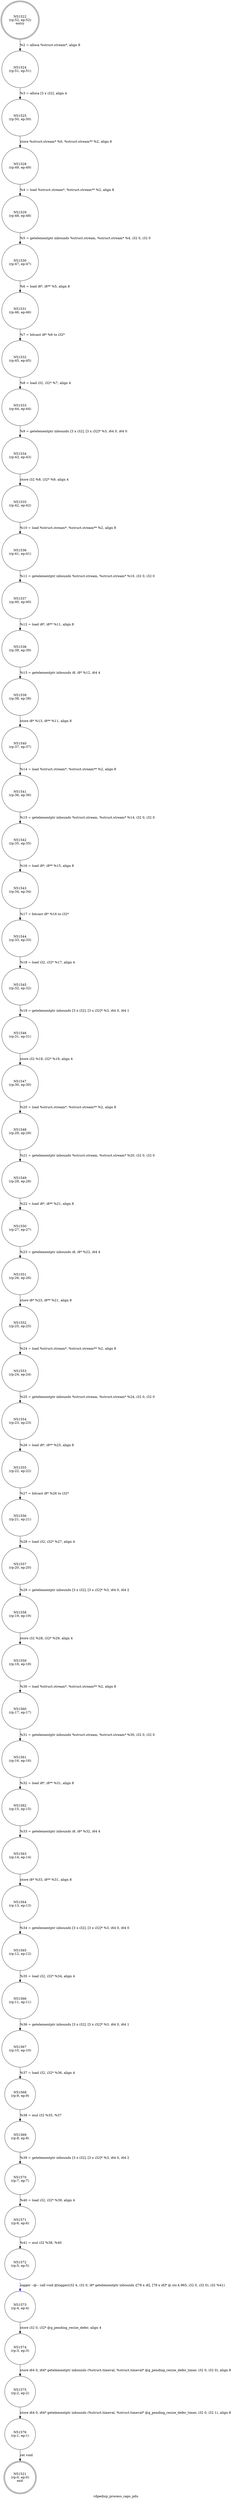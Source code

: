 digraph rdpedisp_process_caps_pdu {
label="rdpedisp_process_caps_pdu"
51521 [label="N51521\n(rp:0, ep:0)\nexit", shape="doublecircle"]
51522 [label="N51522\n(rp:52, ep:52)\nentry", shape="doublecircle"]
51522 -> 51524 [label="%2 = alloca %struct.stream*, align 8"]
51524 [label="N51524\n(rp:51, ep:51)", shape="circle"]
51524 -> 51525 [label="%3 = alloca [3 x i32], align 4"]
51525 [label="N51525\n(rp:50, ep:50)", shape="circle"]
51525 -> 51528 [label="store %struct.stream* %0, %struct.stream** %2, align 8"]
51528 [label="N51528\n(rp:49, ep:49)", shape="circle"]
51528 -> 51529 [label="%4 = load %struct.stream*, %struct.stream** %2, align 8"]
51529 [label="N51529\n(rp:48, ep:48)", shape="circle"]
51529 -> 51530 [label="%5 = getelementptr inbounds %struct.stream, %struct.stream* %4, i32 0, i32 0"]
51530 [label="N51530\n(rp:47, ep:47)", shape="circle"]
51530 -> 51531 [label="%6 = load i8*, i8** %5, align 8"]
51531 [label="N51531\n(rp:46, ep:46)", shape="circle"]
51531 -> 51532 [label="%7 = bitcast i8* %6 to i32*"]
51532 [label="N51532\n(rp:45, ep:45)", shape="circle"]
51532 -> 51533 [label="%8 = load i32, i32* %7, align 4"]
51533 [label="N51533\n(rp:44, ep:44)", shape="circle"]
51533 -> 51534 [label="%9 = getelementptr inbounds [3 x i32], [3 x i32]* %3, i64 0, i64 0"]
51534 [label="N51534\n(rp:43, ep:43)", shape="circle"]
51534 -> 51535 [label="store i32 %8, i32* %9, align 4"]
51535 [label="N51535\n(rp:42, ep:42)", shape="circle"]
51535 -> 51536 [label="%10 = load %struct.stream*, %struct.stream** %2, align 8"]
51536 [label="N51536\n(rp:41, ep:41)", shape="circle"]
51536 -> 51537 [label="%11 = getelementptr inbounds %struct.stream, %struct.stream* %10, i32 0, i32 0"]
51537 [label="N51537\n(rp:40, ep:40)", shape="circle"]
51537 -> 51538 [label="%12 = load i8*, i8** %11, align 8"]
51538 [label="N51538\n(rp:39, ep:39)", shape="circle"]
51538 -> 51539 [label="%13 = getelementptr inbounds i8, i8* %12, i64 4"]
51539 [label="N51539\n(rp:38, ep:38)", shape="circle"]
51539 -> 51540 [label="store i8* %13, i8** %11, align 8"]
51540 [label="N51540\n(rp:37, ep:37)", shape="circle"]
51540 -> 51541 [label="%14 = load %struct.stream*, %struct.stream** %2, align 8"]
51541 [label="N51541\n(rp:36, ep:36)", shape="circle"]
51541 -> 51542 [label="%15 = getelementptr inbounds %struct.stream, %struct.stream* %14, i32 0, i32 0"]
51542 [label="N51542\n(rp:35, ep:35)", shape="circle"]
51542 -> 51543 [label="%16 = load i8*, i8** %15, align 8"]
51543 [label="N51543\n(rp:34, ep:34)", shape="circle"]
51543 -> 51544 [label="%17 = bitcast i8* %16 to i32*"]
51544 [label="N51544\n(rp:33, ep:33)", shape="circle"]
51544 -> 51545 [label="%18 = load i32, i32* %17, align 4"]
51545 [label="N51545\n(rp:32, ep:32)", shape="circle"]
51545 -> 51546 [label="%19 = getelementptr inbounds [3 x i32], [3 x i32]* %3, i64 0, i64 1"]
51546 [label="N51546\n(rp:31, ep:31)", shape="circle"]
51546 -> 51547 [label="store i32 %18, i32* %19, align 4"]
51547 [label="N51547\n(rp:30, ep:30)", shape="circle"]
51547 -> 51548 [label="%20 = load %struct.stream*, %struct.stream** %2, align 8"]
51548 [label="N51548\n(rp:29, ep:29)", shape="circle"]
51548 -> 51549 [label="%21 = getelementptr inbounds %struct.stream, %struct.stream* %20, i32 0, i32 0"]
51549 [label="N51549\n(rp:28, ep:28)", shape="circle"]
51549 -> 51550 [label="%22 = load i8*, i8** %21, align 8"]
51550 [label="N51550\n(rp:27, ep:27)", shape="circle"]
51550 -> 51551 [label="%23 = getelementptr inbounds i8, i8* %22, i64 4"]
51551 [label="N51551\n(rp:26, ep:26)", shape="circle"]
51551 -> 51552 [label="store i8* %23, i8** %21, align 8"]
51552 [label="N51552\n(rp:25, ep:25)", shape="circle"]
51552 -> 51553 [label="%24 = load %struct.stream*, %struct.stream** %2, align 8"]
51553 [label="N51553\n(rp:24, ep:24)", shape="circle"]
51553 -> 51554 [label="%25 = getelementptr inbounds %struct.stream, %struct.stream* %24, i32 0, i32 0"]
51554 [label="N51554\n(rp:23, ep:23)", shape="circle"]
51554 -> 51555 [label="%26 = load i8*, i8** %25, align 8"]
51555 [label="N51555\n(rp:22, ep:22)", shape="circle"]
51555 -> 51556 [label="%27 = bitcast i8* %26 to i32*"]
51556 [label="N51556\n(rp:21, ep:21)", shape="circle"]
51556 -> 51557 [label="%28 = load i32, i32* %27, align 4"]
51557 [label="N51557\n(rp:20, ep:20)", shape="circle"]
51557 -> 51558 [label="%29 = getelementptr inbounds [3 x i32], [3 x i32]* %3, i64 0, i64 2"]
51558 [label="N51558\n(rp:19, ep:19)", shape="circle"]
51558 -> 51559 [label="store i32 %28, i32* %29, align 4"]
51559 [label="N51559\n(rp:18, ep:18)", shape="circle"]
51559 -> 51560 [label="%30 = load %struct.stream*, %struct.stream** %2, align 8"]
51560 [label="N51560\n(rp:17, ep:17)", shape="circle"]
51560 -> 51561 [label="%31 = getelementptr inbounds %struct.stream, %struct.stream* %30, i32 0, i32 0"]
51561 [label="N51561\n(rp:16, ep:16)", shape="circle"]
51561 -> 51562 [label="%32 = load i8*, i8** %31, align 8"]
51562 [label="N51562\n(rp:15, ep:15)", shape="circle"]
51562 -> 51563 [label="%33 = getelementptr inbounds i8, i8* %32, i64 4"]
51563 [label="N51563\n(rp:14, ep:14)", shape="circle"]
51563 -> 51564 [label="store i8* %33, i8** %31, align 8"]
51564 [label="N51564\n(rp:13, ep:13)", shape="circle"]
51564 -> 51565 [label="%34 = getelementptr inbounds [3 x i32], [3 x i32]* %3, i64 0, i64 0"]
51565 [label="N51565\n(rp:12, ep:12)", shape="circle"]
51565 -> 51566 [label="%35 = load i32, i32* %34, align 4"]
51566 [label="N51566\n(rp:11, ep:11)", shape="circle"]
51566 -> 51567 [label="%36 = getelementptr inbounds [3 x i32], [3 x i32]* %3, i64 0, i64 1"]
51567 [label="N51567\n(rp:10, ep:10)", shape="circle"]
51567 -> 51568 [label="%37 = load i32, i32* %36, align 4"]
51568 [label="N51568\n(rp:9, ep:9)", shape="circle"]
51568 -> 51569 [label="%38 = mul i32 %35, %37"]
51569 [label="N51569\n(rp:8, ep:8)", shape="circle"]
51569 -> 51570 [label="%39 = getelementptr inbounds [3 x i32], [3 x i32]* %3, i64 0, i64 2"]
51570 [label="N51570\n(rp:7, ep:7)", shape="circle"]
51570 -> 51571 [label="%40 = load i32, i32* %39, align 4"]
51571 [label="N51571\n(rp:6, ep:6)", shape="circle"]
51571 -> 51572 [label="%41 = mul i32 %38, %40"]
51572 [label="N51572\n(rp:5, ep:5)", shape="circle"]
51572 -> 51573 [label="logger --@-- call void @logger(i32 4, i32 0, i8* getelementptr inbounds ([78 x i8], [78 x i8]* @.str.4.965, i32 0, i32 0), i32 %41)", style="dashed", color="blue"]
51573 [label="N51573\n(rp:4, ep:4)", shape="circle"]
51573 -> 51574 [label="store i32 0, i32* @g_pending_resize_defer, align 4"]
51574 [label="N51574\n(rp:3, ep:3)", shape="circle"]
51574 -> 51575 [label="store i64 0, i64* getelementptr inbounds (%struct.timeval, %struct.timeval* @g_pending_resize_defer_timer, i32 0, i32 0), align 8"]
51575 [label="N51575\n(rp:2, ep:2)", shape="circle"]
51575 -> 51576 [label="store i64 0, i64* getelementptr inbounds (%struct.timeval, %struct.timeval* @g_pending_resize_defer_timer, i32 0, i32 1), align 8"]
51576 [label="N51576\n(rp:1, ep:1)", shape="circle"]
51576 -> 51521 [label="ret void"]
}
